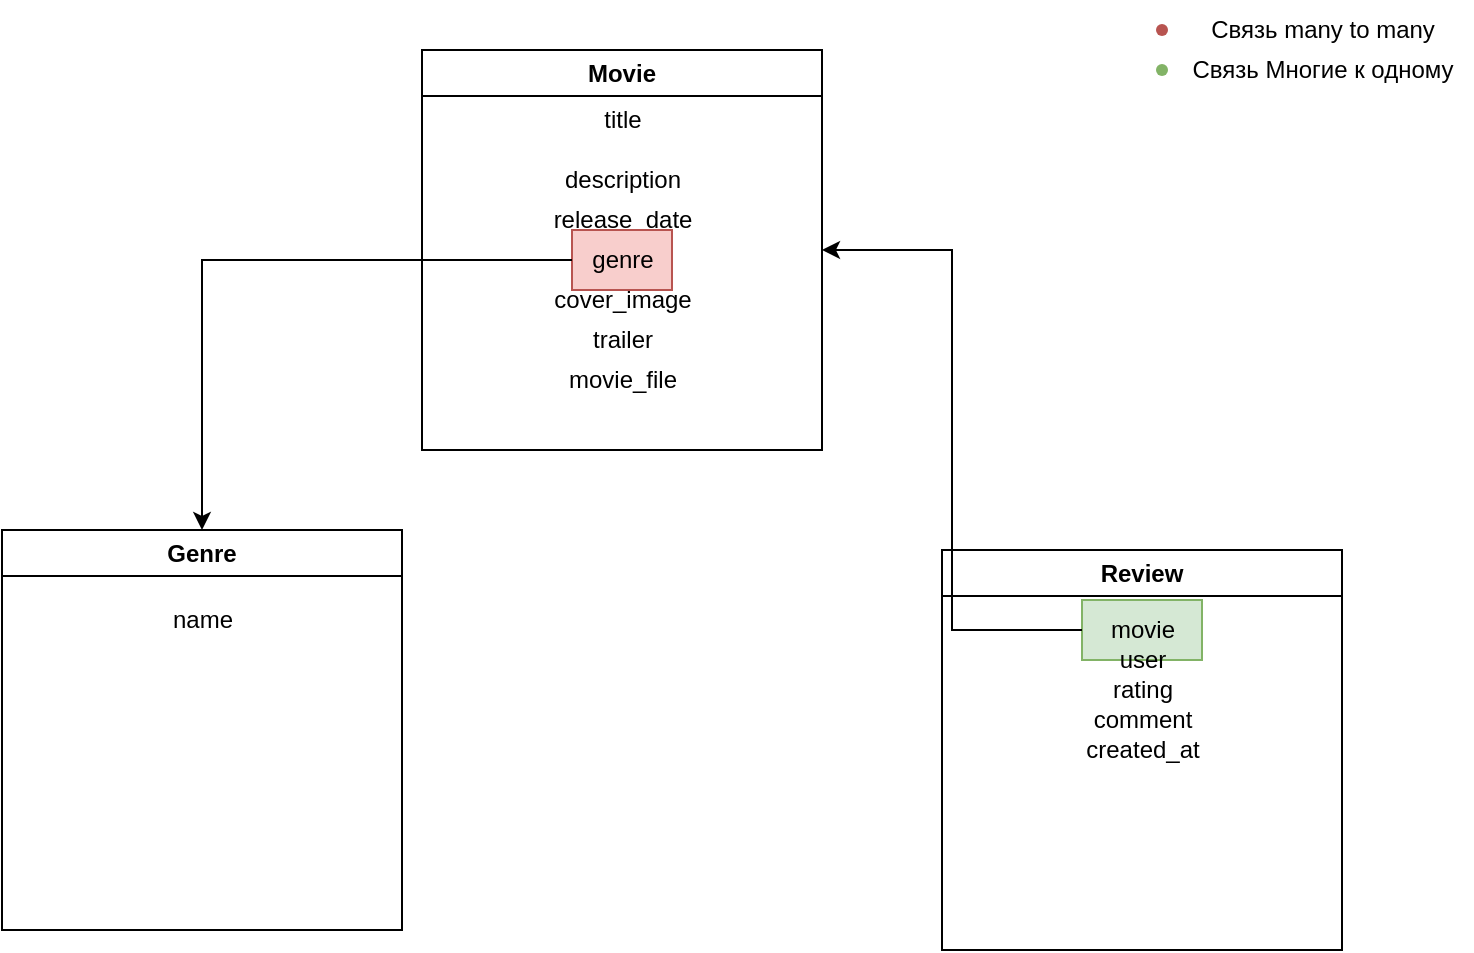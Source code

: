 <mxfile version="24.7.5">
  <diagram name="Страница — 1" id="0nEhNZn4_k6zU7jQvwlQ">
    <mxGraphModel dx="989" dy="514" grid="1" gridSize="10" guides="1" tooltips="1" connect="1" arrows="1" fold="1" page="1" pageScale="1" pageWidth="827" pageHeight="1169" math="0" shadow="0">
      <root>
        <mxCell id="0" />
        <mxCell id="1" parent="0" />
        <mxCell id="Kt-WIF4MI8R5mGF2sohQ-1" value="Movie" style="swimlane;whiteSpace=wrap;html=1;" vertex="1" parent="1">
          <mxGeometry x="530" y="270" width="200" height="200" as="geometry" />
        </mxCell>
        <mxCell id="Kt-WIF4MI8R5mGF2sohQ-3" value="description&lt;span style=&quot;color: rgba(0, 0, 0, 0); font-family: monospace; font-size: 0px; text-align: start;&quot;&gt;%3CmxGraphModel%3E%3Croot%3E%3CmxCell%20id%3D%220%22%2F%3E%3CmxCell%20id%3D%221%22%20parent%3D%220%22%2F%3E%3CmxCell%20id%3D%222%22%20value%3D%22title%22%20style%3D%22text%3Bhtml%3D1%3Balign%3Dcenter%3BverticalAlign%3Dmiddle%3Bresizable%3D0%3Bpoints%3D%5B%5D%3Bautosize%3D1%3BstrokeColor%3Dnone%3BfillColor%3Dnone%3B%22%20vertex%3D%221%22%20parent%3D%221%22%3E%3CmxGeometry%20x%3D%22390%22%20y%3D%22558%22%20width%3D%2240%22%20height%3D%2230%22%20as%3D%22geometry%22%2F%3E%3C%2FmxCell%3E%3C%2Froot%3E%3C%2FmxGraphModel%3E&lt;/span&gt;&lt;span style=&quot;color: rgba(0, 0, 0, 0); font-family: monospace; font-size: 0px; text-align: start;&quot;&gt;%3CmxGraphModel%3E%3Croot%3E%3CmxCell%20id%3D%220%22%2F%3E%3CmxCell%20id%3D%221%22%20parent%3D%220%22%2F%3E%3CmxCell%20id%3D%222%22%20value%3D%22title%22%20style%3D%22text%3Bhtml%3D1%3Balign%3Dcenter%3BverticalAlign%3Dmiddle%3Bresizable%3D0%3Bpoints%3D%5B%5D%3Bautosize%3D1%3BstrokeColor%3Dnone%3BfillColor%3Dnone%3B%22%20vertex%3D%221%22%20parent%3D%221%22%3E%3CmxGeometry%20x%3D%22390%22%20y%3D%22558%22%20width%3D%2240%22%20height%3D%2230%22%20as%3D%22geometry%22%2F%3E%3C%2FmxCell%3E%3C%2Froot%3E%3C%2FmxGraphModel%3E&lt;/span&gt;" style="text;html=1;align=center;verticalAlign=middle;resizable=0;points=[];autosize=1;strokeColor=none;fillColor=none;" vertex="1" parent="Kt-WIF4MI8R5mGF2sohQ-1">
          <mxGeometry x="60" y="50" width="80" height="30" as="geometry" />
        </mxCell>
        <mxCell id="Kt-WIF4MI8R5mGF2sohQ-4" value="release_date" style="text;html=1;align=center;verticalAlign=middle;resizable=0;points=[];autosize=1;strokeColor=none;fillColor=none;" vertex="1" parent="Kt-WIF4MI8R5mGF2sohQ-1">
          <mxGeometry x="55" y="70" width="90" height="30" as="geometry" />
        </mxCell>
        <mxCell id="Kt-WIF4MI8R5mGF2sohQ-5" value="genre" style="text;html=1;align=center;verticalAlign=middle;resizable=0;points=[];autosize=1;strokeColor=#b85450;fillColor=#f8cecc;" vertex="1" parent="Kt-WIF4MI8R5mGF2sohQ-1">
          <mxGeometry x="75" y="90" width="50" height="30" as="geometry" />
        </mxCell>
        <mxCell id="Kt-WIF4MI8R5mGF2sohQ-6" value="cover_image" style="text;html=1;align=center;verticalAlign=middle;resizable=0;points=[];autosize=1;strokeColor=none;fillColor=none;" vertex="1" parent="Kt-WIF4MI8R5mGF2sohQ-1">
          <mxGeometry x="55" y="110" width="90" height="30" as="geometry" />
        </mxCell>
        <mxCell id="Kt-WIF4MI8R5mGF2sohQ-7" value="trailer" style="text;html=1;align=center;verticalAlign=middle;resizable=0;points=[];autosize=1;strokeColor=none;fillColor=none;" vertex="1" parent="Kt-WIF4MI8R5mGF2sohQ-1">
          <mxGeometry x="75" y="130" width="50" height="30" as="geometry" />
        </mxCell>
        <mxCell id="Kt-WIF4MI8R5mGF2sohQ-8" value="movie_file" style="text;html=1;align=center;verticalAlign=middle;resizable=0;points=[];autosize=1;strokeColor=none;fillColor=none;" vertex="1" parent="Kt-WIF4MI8R5mGF2sohQ-1">
          <mxGeometry x="60" y="150" width="80" height="30" as="geometry" />
        </mxCell>
        <mxCell id="Kt-WIF4MI8R5mGF2sohQ-2" value="title" style="text;html=1;align=center;verticalAlign=middle;resizable=0;points=[];autosize=1;strokeColor=none;fillColor=none;" vertex="1" parent="Kt-WIF4MI8R5mGF2sohQ-1">
          <mxGeometry x="80" y="20" width="40" height="30" as="geometry" />
        </mxCell>
        <mxCell id="Kt-WIF4MI8R5mGF2sohQ-9" value="Genre" style="swimlane;whiteSpace=wrap;html=1;" vertex="1" parent="1">
          <mxGeometry x="320" y="510" width="200" height="200" as="geometry" />
        </mxCell>
        <mxCell id="Kt-WIF4MI8R5mGF2sohQ-11" value="name" style="text;html=1;align=center;verticalAlign=middle;resizable=0;points=[];autosize=1;strokeColor=none;fillColor=none;" vertex="1" parent="Kt-WIF4MI8R5mGF2sohQ-9">
          <mxGeometry x="75" y="30" width="50" height="30" as="geometry" />
        </mxCell>
        <mxCell id="Kt-WIF4MI8R5mGF2sohQ-16" value="Review" style="swimlane;whiteSpace=wrap;html=1;" vertex="1" parent="1">
          <mxGeometry x="790" y="520" width="200" height="200" as="geometry" />
        </mxCell>
        <mxCell id="Kt-WIF4MI8R5mGF2sohQ-17" value="movie" style="text;html=1;align=center;verticalAlign=middle;resizable=0;points=[];autosize=1;strokeColor=#82b366;fillColor=#d5e8d4;" vertex="1" parent="Kt-WIF4MI8R5mGF2sohQ-16">
          <mxGeometry x="70" y="25" width="60" height="30" as="geometry" />
        </mxCell>
        <mxCell id="Kt-WIF4MI8R5mGF2sohQ-21" value="created_at" style="text;html=1;align=center;verticalAlign=middle;resizable=0;points=[];autosize=1;strokeColor=none;fillColor=none;" vertex="1" parent="Kt-WIF4MI8R5mGF2sohQ-16">
          <mxGeometry x="60" y="85" width="80" height="30" as="geometry" />
        </mxCell>
        <mxCell id="Kt-WIF4MI8R5mGF2sohQ-18" value="user" style="text;html=1;align=center;verticalAlign=middle;resizable=0;points=[];autosize=1;strokeColor=none;fillColor=none;" vertex="1" parent="Kt-WIF4MI8R5mGF2sohQ-16">
          <mxGeometry x="75" y="40" width="50" height="30" as="geometry" />
        </mxCell>
        <mxCell id="Kt-WIF4MI8R5mGF2sohQ-19" value="rating" style="text;html=1;align=center;verticalAlign=middle;resizable=0;points=[];autosize=1;strokeColor=none;fillColor=none;" vertex="1" parent="Kt-WIF4MI8R5mGF2sohQ-16">
          <mxGeometry x="75" y="55" width="50" height="30" as="geometry" />
        </mxCell>
        <mxCell id="Kt-WIF4MI8R5mGF2sohQ-20" value="com&lt;span style=&quot;color: rgba(0, 0, 0, 0); font-family: monospace; font-size: 0px; text-align: start;&quot;&gt;%3CmxGraphModel%3E%3Croot%3E%3CmxCell%20id%3D%220%22%2F%3E%3CmxCell%20id%3D%221%22%20parent%3D%220%22%2F%3E%3CmxCell%20id%3D%222%22%20value%3D%22Genre%22%20style%3D%22swimlane%3BwhiteSpace%3Dwrap%3Bhtml%3D1%3B%22%20vertex%3D%221%22%20parent%3D%221%22%3E%3CmxGeometry%20x%3D%22313%22%20y%3D%22750%22%20width%3D%22200%22%20height%3D%22200%22%20as%3D%22geometry%22%2F%3E%3C%2FmxCell%3E%3CmxCell%20id%3D%223%22%20value%3D%22name%22%20style%3D%22text%3Bhtml%3D1%3Balign%3Dcenter%3BverticalAlign%3Dmiddle%3Bresizable%3D0%3Bpoints%3D%5B%5D%3Bautosize%3D1%3BstrokeColor%3Dnone%3BfillColor%3Dnone%3B%22%20vertex%3D%221%22%20parent%3D%222%22%3E%3CmxGeometry%20x%3D%2275%22%20y%3D%2230%22%20width%3D%2250%22%20height%3D%2230%22%20as%3D%22geometry%22%2F%3E%3C%2FmxCell%3E%3C%2Froot%3E%3C%2FmxGraphModel%3E&lt;/span&gt;ment" style="text;html=1;align=center;verticalAlign=middle;resizable=0;points=[];autosize=1;strokeColor=none;fillColor=none;" vertex="1" parent="Kt-WIF4MI8R5mGF2sohQ-16">
          <mxGeometry x="65" y="70" width="70" height="30" as="geometry" />
        </mxCell>
        <mxCell id="Kt-WIF4MI8R5mGF2sohQ-22" style="edgeStyle=orthogonalEdgeStyle;rounded=0;orthogonalLoop=1;jettySize=auto;html=1;entryX=0.5;entryY=0;entryDx=0;entryDy=0;" edge="1" parent="1" source="Kt-WIF4MI8R5mGF2sohQ-5" target="Kt-WIF4MI8R5mGF2sohQ-9">
          <mxGeometry relative="1" as="geometry" />
        </mxCell>
        <mxCell id="Kt-WIF4MI8R5mGF2sohQ-23" style="edgeStyle=orthogonalEdgeStyle;rounded=0;orthogonalLoop=1;jettySize=auto;html=1;entryX=1;entryY=0.5;entryDx=0;entryDy=0;" edge="1" parent="1" source="Kt-WIF4MI8R5mGF2sohQ-17" target="Kt-WIF4MI8R5mGF2sohQ-1">
          <mxGeometry relative="1" as="geometry" />
        </mxCell>
        <mxCell id="Kt-WIF4MI8R5mGF2sohQ-24" value="" style="shape=waypoint;sketch=0;size=6;pointerEvents=1;points=[];fillColor=#f8cecc;resizable=0;rotatable=0;perimeter=centerPerimeter;snapToPoint=1;strokeColor=#b85450;" vertex="1" parent="1">
          <mxGeometry x="890" y="250" width="20" height="20" as="geometry" />
        </mxCell>
        <mxCell id="Kt-WIF4MI8R5mGF2sohQ-25" value="Связь many to many" style="text;html=1;align=center;verticalAlign=middle;resizable=0;points=[];autosize=1;strokeColor=none;fillColor=none;" vertex="1" parent="1">
          <mxGeometry x="910" y="245" width="140" height="30" as="geometry" />
        </mxCell>
        <mxCell id="Kt-WIF4MI8R5mGF2sohQ-26" value="" style="shape=waypoint;sketch=0;size=6;pointerEvents=1;points=[];fillColor=#d5e8d4;resizable=0;rotatable=0;perimeter=centerPerimeter;snapToPoint=1;strokeColor=#82b366;" vertex="1" parent="1">
          <mxGeometry x="890" y="270" width="20" height="20" as="geometry" />
        </mxCell>
        <mxCell id="Kt-WIF4MI8R5mGF2sohQ-28" value="Связь Многие к одному" style="text;html=1;align=center;verticalAlign=middle;resizable=0;points=[];autosize=1;strokeColor=none;fillColor=none;" vertex="1" parent="1">
          <mxGeometry x="905" y="265" width="150" height="30" as="geometry" />
        </mxCell>
      </root>
    </mxGraphModel>
  </diagram>
</mxfile>
